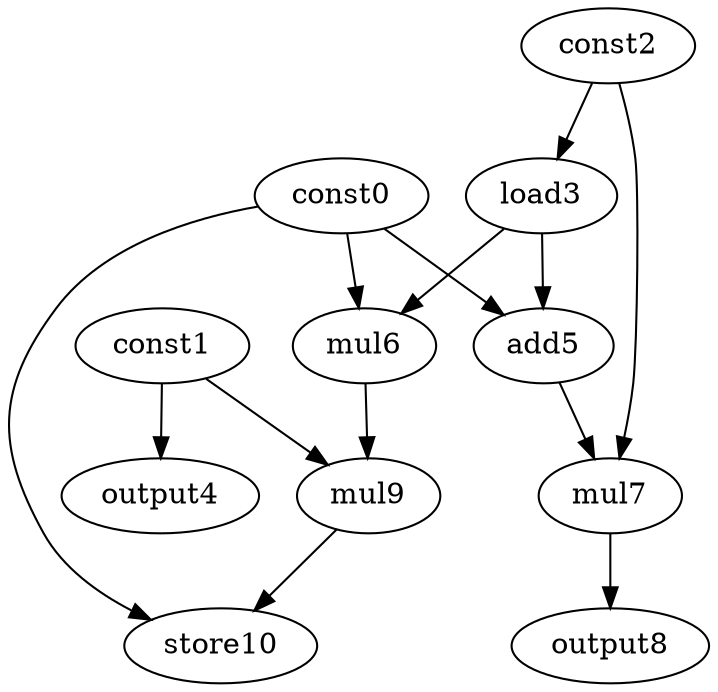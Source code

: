 digraph G { 
const0[opcode=const]; 
const1[opcode=const]; 
const2[opcode=const]; 
load3[opcode=load]; 
output4[opcode=output]; 
add5[opcode=add]; 
mul6[opcode=mul]; 
mul7[opcode=mul]; 
output8[opcode=output]; 
mul9[opcode=mul]; 
store10[opcode=store]; 
const2->load3[operand=0];
const1->output4[operand=0];
const0->add5[operand=0];
load3->add5[operand=1];
const0->mul6[operand=0];
load3->mul6[operand=1];
const2->mul7[operand=0];
add5->mul7[operand=1];
const1->mul9[operand=0];
mul6->mul9[operand=1];
mul7->output8[operand=0];
const0->store10[operand=0];
mul9->store10[operand=1];
}
